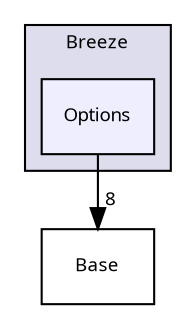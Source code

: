 digraph "/tmp/q/quinoa/src/Control/Breeze/Options" {
  bgcolor=transparent;
  compound=true
  node [ fontsize="9", fontname="sans-serif"];
  edge [ labelfontsize="9", labelfontname="sans-serif"];
  subgraph clusterdir_28dbcf06449bb703111c098cb52ed2b8 {
    graph [ bgcolor="#ddddee", pencolor="black", label="Breeze" fontname="sans-serif", fontsize="9", URL="dir_28dbcf06449bb703111c098cb52ed2b8.html"]
  dir_a9e603e2f10be50220355558a7ebb5e6 [shape=box, label="Options", style="filled", fillcolor="#eeeeff", pencolor="black", URL="dir_a9e603e2f10be50220355558a7ebb5e6.html"];
  }
  dir_4814b1a558d470c33d85e65dbde02eaa [shape=box label="Base" URL="dir_4814b1a558d470c33d85e65dbde02eaa.html"];
  dir_a9e603e2f10be50220355558a7ebb5e6->dir_4814b1a558d470c33d85e65dbde02eaa [headlabel="8", labeldistance=1.5 headhref="dir_000019_000002.html"];
}
